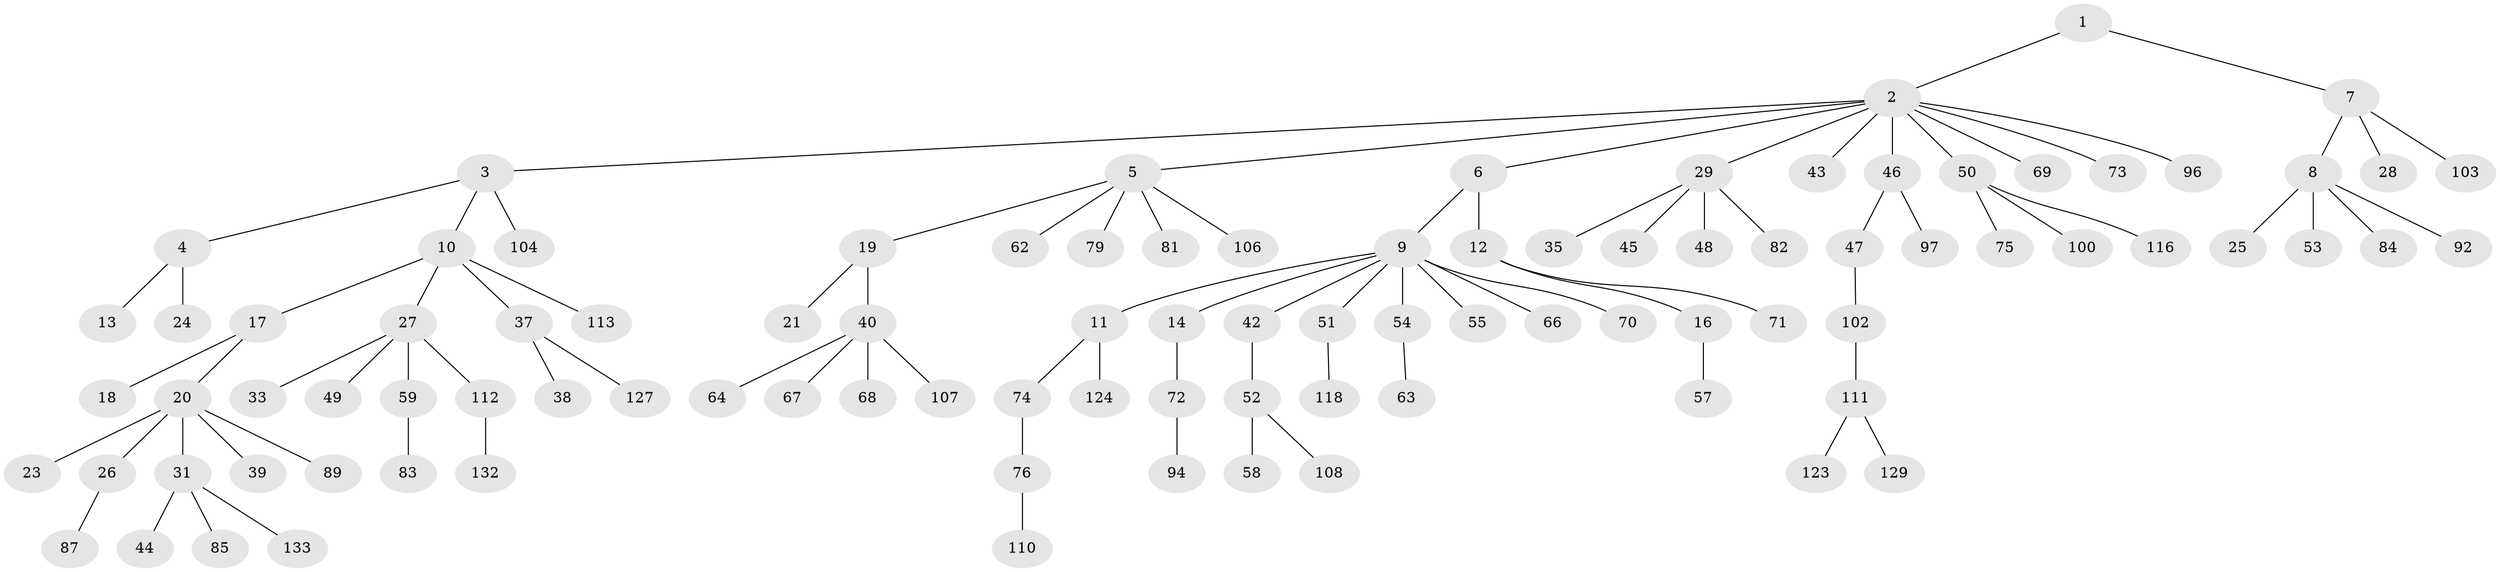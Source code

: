 // original degree distribution, {2: 0.16058394160583941, 8: 0.0072992700729927005, 4: 0.08029197080291971, 3: 0.145985401459854, 6: 0.021897810218978103, 5: 0.021897810218978103, 7: 0.0072992700729927005, 1: 0.5547445255474452}
// Generated by graph-tools (version 1.1) at 2025/11/02/27/25 16:11:25]
// undirected, 96 vertices, 95 edges
graph export_dot {
graph [start="1"]
  node [color=gray90,style=filled];
  1;
  2 [super="+15"];
  3 [super="+41"];
  4;
  5 [super="+34"];
  6;
  7 [super="+93"];
  8 [super="+32"];
  9 [super="+36"];
  10 [super="+130"];
  11;
  12 [super="+117"];
  13;
  14 [super="+134"];
  16 [super="+121"];
  17 [super="+65"];
  18 [super="+98"];
  19;
  20 [super="+22"];
  21;
  23 [super="+61"];
  24 [super="+86"];
  25;
  26 [super="+128"];
  27 [super="+105"];
  28 [super="+137"];
  29 [super="+30"];
  31 [super="+101"];
  33 [super="+91"];
  35 [super="+78"];
  37 [super="+88"];
  38;
  39;
  40 [super="+60"];
  42;
  43;
  44;
  45;
  46 [super="+77"];
  47 [super="+120"];
  48 [super="+109"];
  49;
  50 [super="+56"];
  51 [super="+125"];
  52;
  53;
  54 [super="+99"];
  55 [super="+115"];
  57 [super="+119"];
  58;
  59 [super="+135"];
  62;
  63;
  64;
  66;
  67;
  68;
  69;
  70;
  71;
  72 [super="+95"];
  73;
  74 [super="+122"];
  75 [super="+80"];
  76 [super="+90"];
  79;
  81 [super="+114"];
  82;
  83 [super="+126"];
  84;
  85;
  87;
  89;
  92;
  94;
  96;
  97;
  100;
  102;
  103;
  104;
  106;
  107 [super="+131"];
  108;
  110;
  111 [super="+136"];
  112;
  113;
  116;
  118;
  123;
  124;
  127;
  129;
  132;
  133;
  1 -- 2;
  1 -- 7;
  2 -- 3;
  2 -- 5;
  2 -- 6;
  2 -- 46;
  2 -- 50;
  2 -- 73;
  2 -- 96;
  2 -- 69;
  2 -- 43;
  2 -- 29;
  3 -- 4;
  3 -- 10;
  3 -- 104;
  4 -- 13;
  4 -- 24;
  5 -- 19;
  5 -- 79;
  5 -- 81;
  5 -- 106;
  5 -- 62;
  6 -- 9;
  6 -- 12;
  7 -- 8;
  7 -- 28;
  7 -- 103;
  8 -- 25;
  8 -- 84;
  8 -- 92;
  8 -- 53;
  9 -- 11;
  9 -- 14;
  9 -- 51;
  9 -- 66;
  9 -- 70;
  9 -- 42;
  9 -- 54;
  9 -- 55;
  10 -- 17;
  10 -- 27;
  10 -- 37;
  10 -- 113;
  11 -- 74;
  11 -- 124;
  12 -- 16;
  12 -- 71;
  14 -- 72;
  16 -- 57;
  17 -- 18;
  17 -- 20;
  19 -- 21;
  19 -- 40;
  20 -- 26;
  20 -- 89;
  20 -- 23;
  20 -- 39;
  20 -- 31;
  26 -- 87;
  27 -- 33;
  27 -- 49;
  27 -- 59;
  27 -- 112;
  29 -- 48;
  29 -- 82;
  29 -- 45;
  29 -- 35;
  31 -- 44;
  31 -- 85;
  31 -- 133;
  37 -- 38;
  37 -- 127;
  40 -- 68;
  40 -- 107;
  40 -- 67;
  40 -- 64;
  42 -- 52;
  46 -- 47;
  46 -- 97;
  47 -- 102;
  50 -- 100;
  50 -- 116;
  50 -- 75;
  51 -- 118;
  52 -- 58;
  52 -- 108;
  54 -- 63;
  59 -- 83;
  72 -- 94;
  74 -- 76;
  76 -- 110;
  102 -- 111;
  111 -- 123;
  111 -- 129;
  112 -- 132;
}
